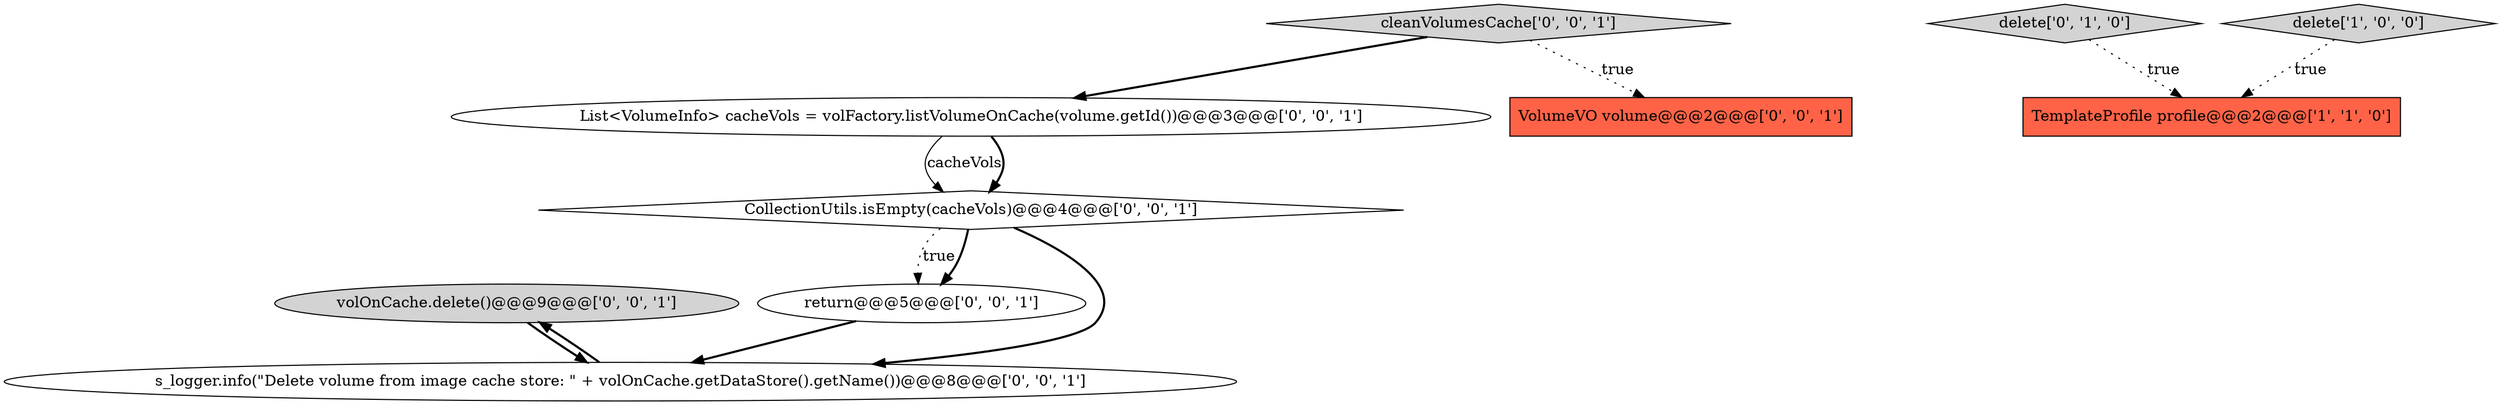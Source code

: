digraph {
6 [style = filled, label = "volOnCache.delete()@@@9@@@['0', '0', '1']", fillcolor = lightgray, shape = ellipse image = "AAA0AAABBB3BBB"];
5 [style = filled, label = "return@@@5@@@['0', '0', '1']", fillcolor = white, shape = ellipse image = "AAA0AAABBB3BBB"];
4 [style = filled, label = "cleanVolumesCache['0', '0', '1']", fillcolor = lightgray, shape = diamond image = "AAA0AAABBB3BBB"];
8 [style = filled, label = "s_logger.info(\"Delete volume from image cache store: \" + volOnCache.getDataStore().getName())@@@8@@@['0', '0', '1']", fillcolor = white, shape = ellipse image = "AAA0AAABBB3BBB"];
3 [style = filled, label = "List<VolumeInfo> cacheVols = volFactory.listVolumeOnCache(volume.getId())@@@3@@@['0', '0', '1']", fillcolor = white, shape = ellipse image = "AAA0AAABBB3BBB"];
7 [style = filled, label = "VolumeVO volume@@@2@@@['0', '0', '1']", fillcolor = tomato, shape = box image = "AAA0AAABBB3BBB"];
2 [style = filled, label = "delete['0', '1', '0']", fillcolor = lightgray, shape = diamond image = "AAA0AAABBB2BBB"];
0 [style = filled, label = "TemplateProfile profile@@@2@@@['1', '1', '0']", fillcolor = tomato, shape = box image = "AAA0AAABBB1BBB"];
1 [style = filled, label = "delete['1', '0', '0']", fillcolor = lightgray, shape = diamond image = "AAA0AAABBB1BBB"];
9 [style = filled, label = "CollectionUtils.isEmpty(cacheVols)@@@4@@@['0', '0', '1']", fillcolor = white, shape = diamond image = "AAA0AAABBB3BBB"];
2->0 [style = dotted, label="true"];
9->8 [style = bold, label=""];
5->8 [style = bold, label=""];
8->6 [style = bold, label=""];
3->9 [style = solid, label="cacheVols"];
3->9 [style = bold, label=""];
9->5 [style = dotted, label="true"];
9->5 [style = bold, label=""];
6->8 [style = bold, label=""];
1->0 [style = dotted, label="true"];
4->3 [style = bold, label=""];
4->7 [style = dotted, label="true"];
}
